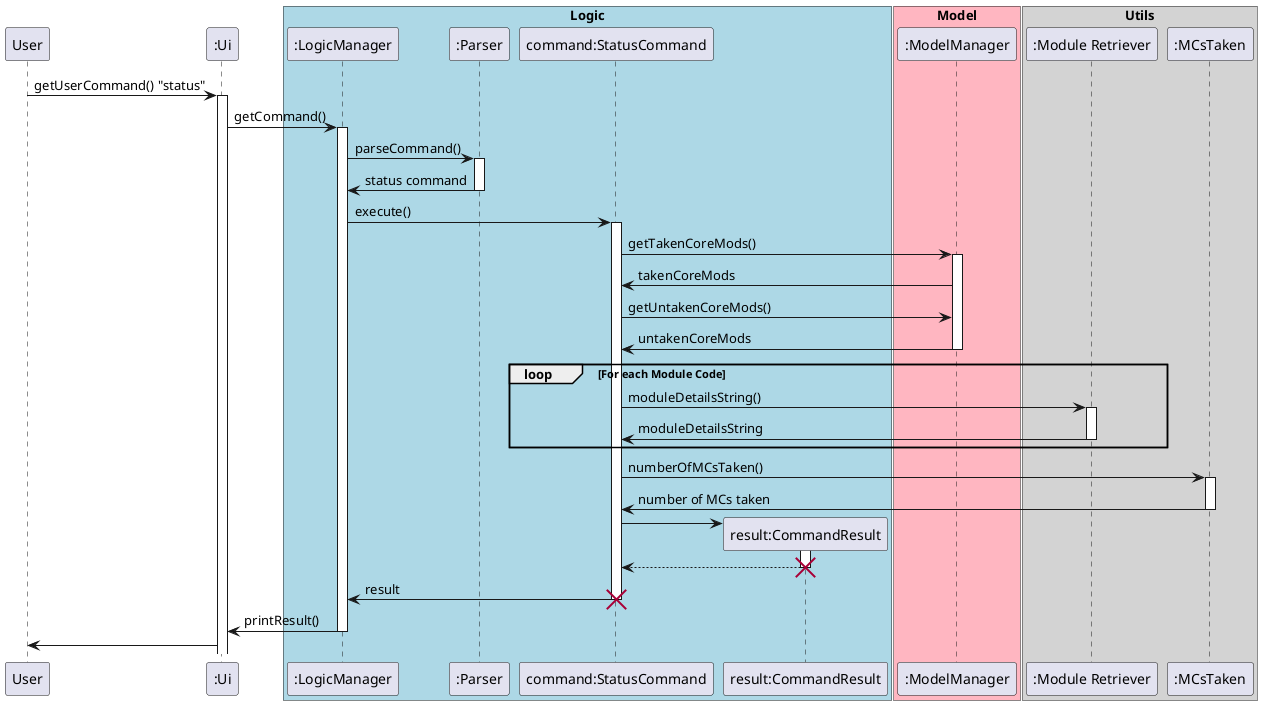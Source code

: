 @startuml
participant User
participant ":Ui" as Ui

box "Logic" #LightBlue
participant ":LogicManager" as LogicManager
participant ":Parser" as Parser
participant "command:StatusCommand" as StatusCommand
participant "result:CommandResult" as CommandResult
end box

box "Model" #LightPink
participant ":ModelManager" as ModelManager
end box

box "Utils" #LightGrey
participant ":Module Retriever" as ModuleRetriever
participant ":MCsTaken" as MCsTaken
end box

User -> Ui: getUserCommand() "status"
activate Ui

Ui -> LogicManager: getCommand()
activate LogicManager

LogicManager -> Parser: parseCommand()
activate Parser
Parser -> LogicManager: status command
deactivate Parser

LogicManager -> "StatusCommand" : execute()
activate "StatusCommand"

"StatusCommand" -> ModelManager: getTakenCoreMods()
activate ModelManager
ModelManager -> "StatusCommand": takenCoreMods
"StatusCommand" -> ModelManager: getUntakenCoreMods()
ModelManager -> "StatusCommand": untakenCoreMods
deactivate ModelManager

loop For each Module Code
    "StatusCommand" -> ModuleRetriever: moduleDetailsString()
    activate ModuleRetriever
    ModuleRetriever -> "StatusCommand": moduleDetailsString
    deactivate ModuleRetriever
end

"StatusCommand" -> MCsTaken: numberOfMCsTaken()
activate MCsTaken
MCsTaken -> "StatusCommand": number of MCs taken
deactivate MCsTaken

create CommandResult
"StatusCommand" -> CommandResult
activate CommandResult
CommandResult --> "StatusCommand"
deactivate CommandResult
destroy CommandResult

"StatusCommand" -> LogicManager: result
deactivate "StatusCommand"
destroy "StatusCommand"

LogicManager -> Ui: printResult()
deactivate "LogicManager"


Ui -> User

@enduml
